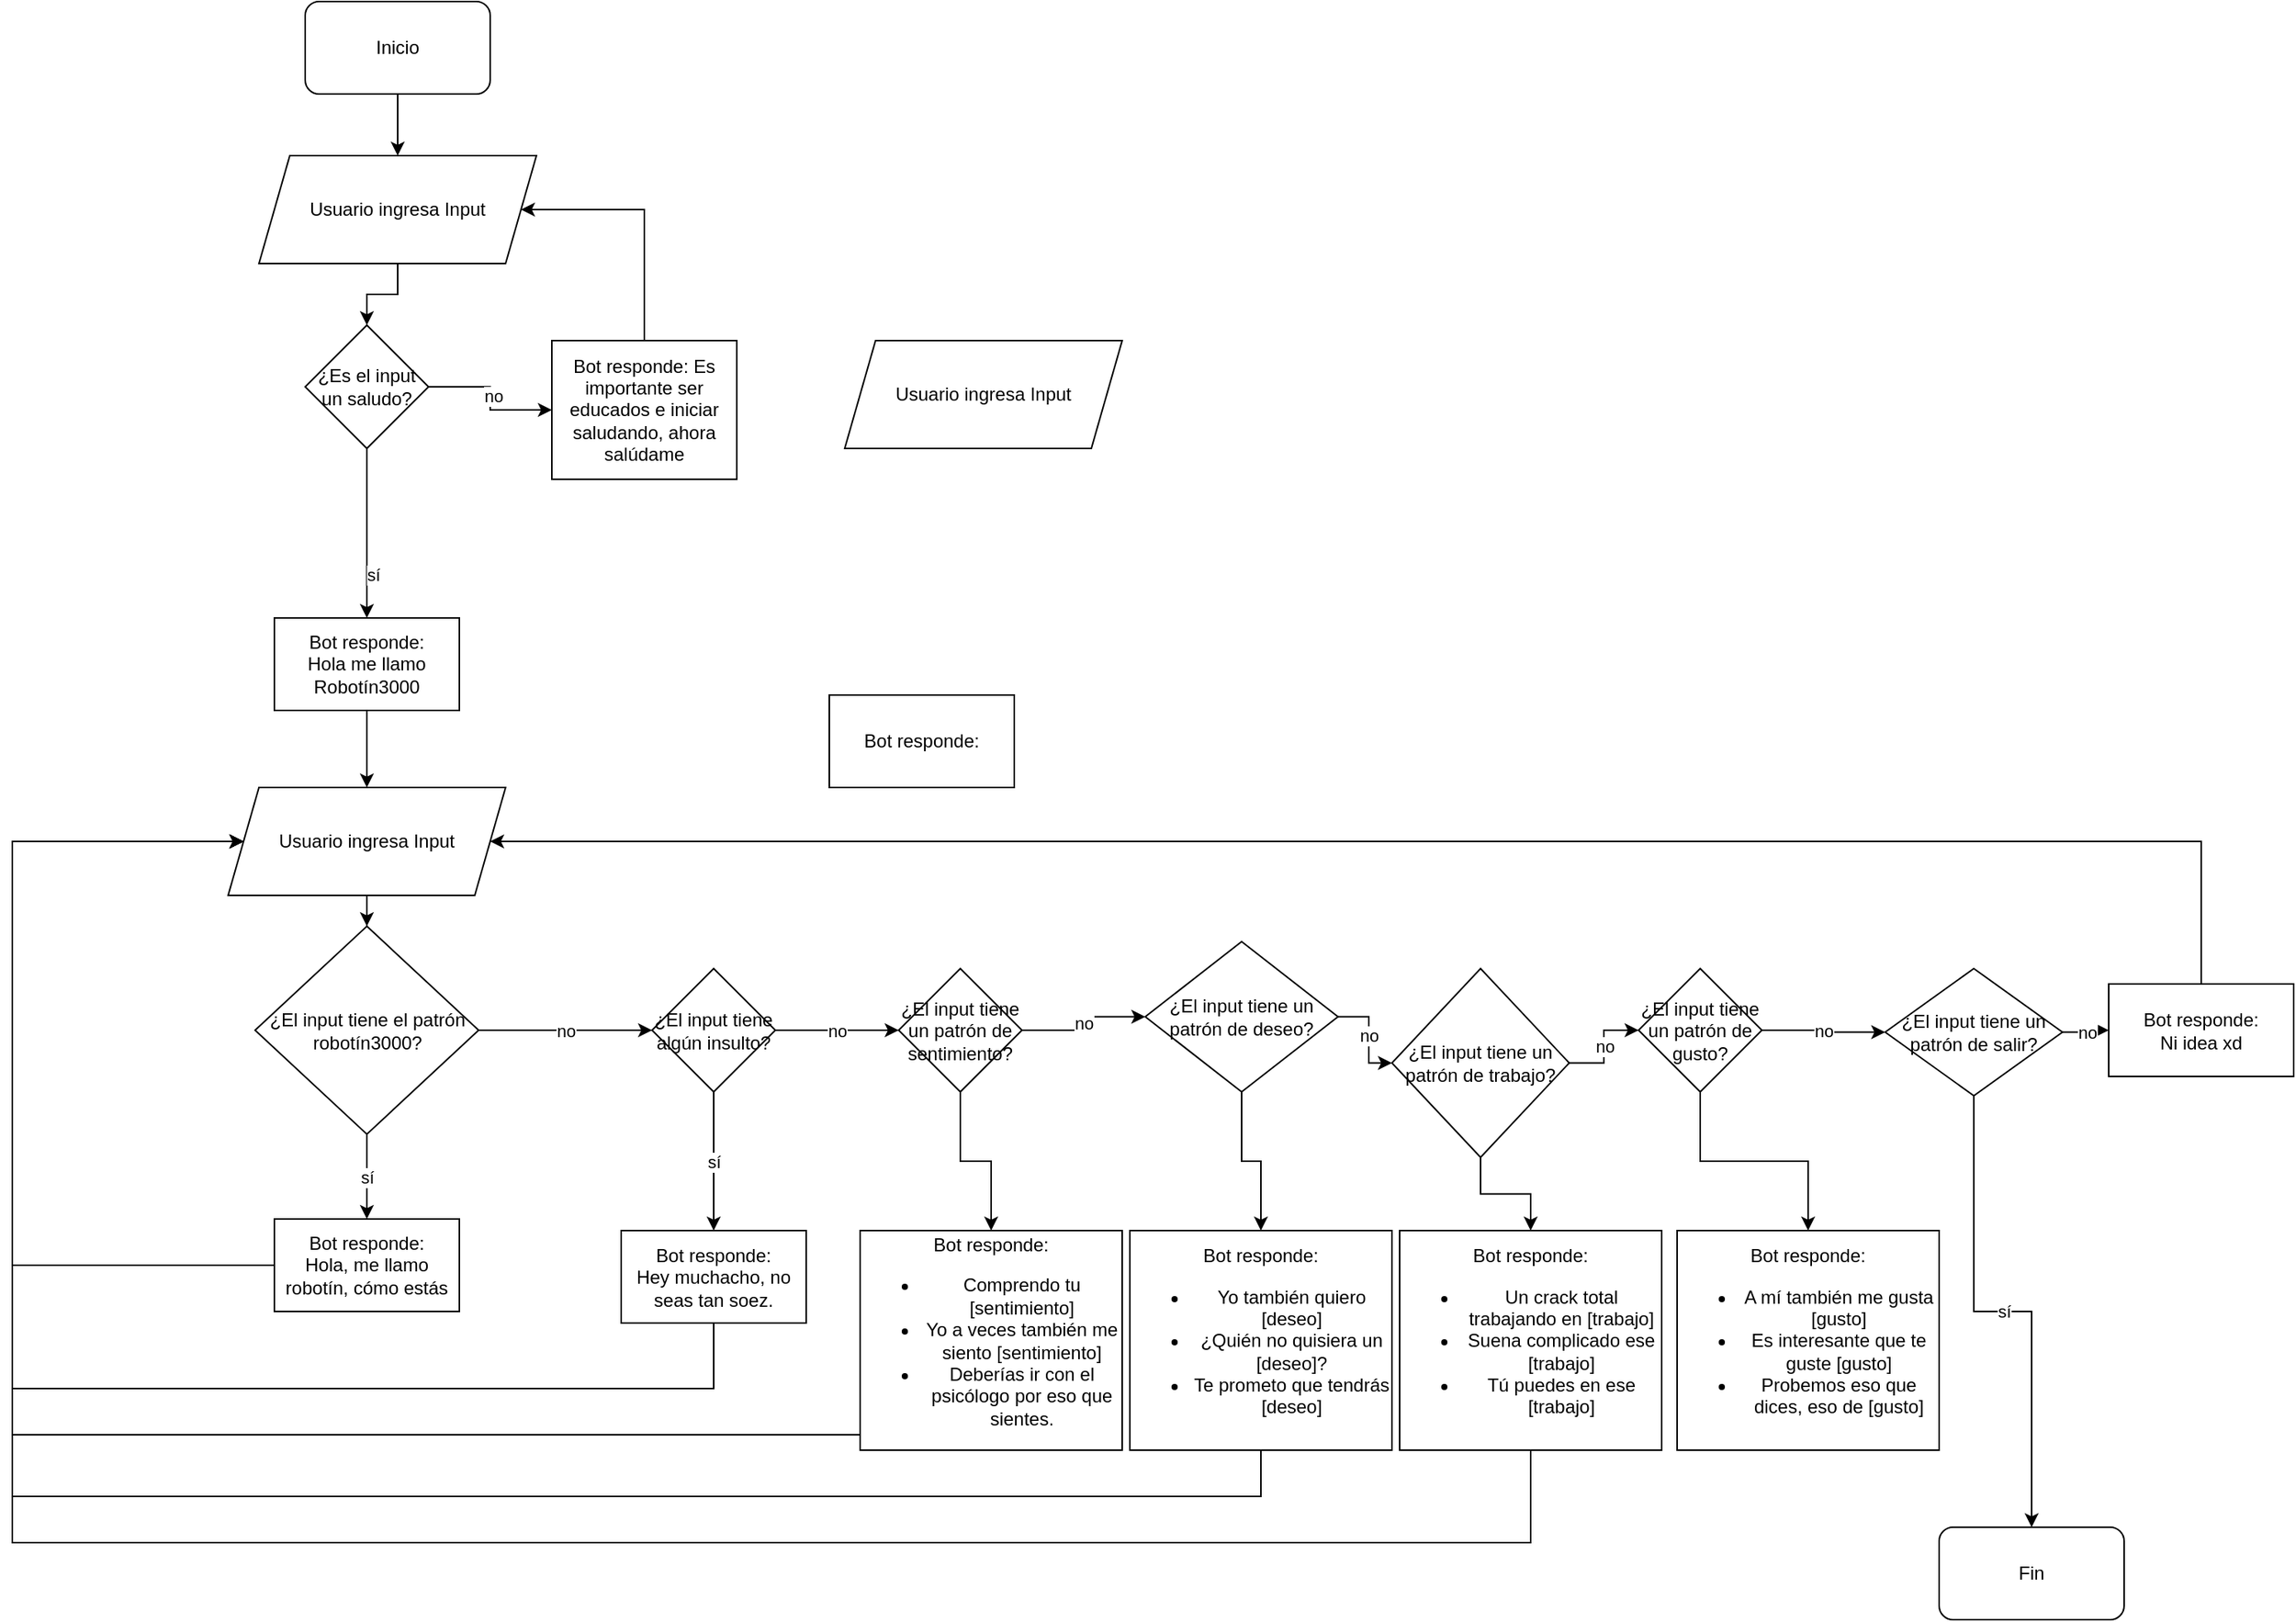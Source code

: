 <mxfile version="27.1.1">
  <diagram name="Page-1" id="y72Ek5A8odor8z7WFP3c">
    <mxGraphModel dx="3160" dy="1807" grid="1" gridSize="10" guides="1" tooltips="1" connect="1" arrows="1" fold="1" page="1" pageScale="1" pageWidth="850" pageHeight="1100" math="0" shadow="0">
      <root>
        <mxCell id="0" />
        <mxCell id="1" parent="0" />
        <mxCell id="ECuYPOleVHZlS-Z_ZuU7-5" style="edgeStyle=orthogonalEdgeStyle;rounded=0;orthogonalLoop=1;jettySize=auto;html=1;entryX=0.5;entryY=0;entryDx=0;entryDy=0;" edge="1" parent="1" source="ECuYPOleVHZlS-Z_ZuU7-1" target="ECuYPOleVHZlS-Z_ZuU7-2">
          <mxGeometry relative="1" as="geometry" />
        </mxCell>
        <mxCell id="ECuYPOleVHZlS-Z_ZuU7-1" value="Inicio" style="rounded=1;whiteSpace=wrap;html=1;" vertex="1" parent="1">
          <mxGeometry x="280" y="150" width="120" height="60" as="geometry" />
        </mxCell>
        <mxCell id="ECuYPOleVHZlS-Z_ZuU7-7" style="edgeStyle=orthogonalEdgeStyle;rounded=0;orthogonalLoop=1;jettySize=auto;html=1;entryX=0.5;entryY=0;entryDx=0;entryDy=0;" edge="1" parent="1" source="ECuYPOleVHZlS-Z_ZuU7-2" target="ECuYPOleVHZlS-Z_ZuU7-3">
          <mxGeometry relative="1" as="geometry" />
        </mxCell>
        <mxCell id="ECuYPOleVHZlS-Z_ZuU7-2" value="Usuario ingresa Input" style="shape=parallelogram;perimeter=parallelogramPerimeter;whiteSpace=wrap;html=1;fixedSize=1;" vertex="1" parent="1">
          <mxGeometry x="250" y="250" width="180" height="70" as="geometry" />
        </mxCell>
        <mxCell id="ECuYPOleVHZlS-Z_ZuU7-9" value="" style="edgeStyle=orthogonalEdgeStyle;rounded=0;orthogonalLoop=1;jettySize=auto;html=1;entryX=0.5;entryY=0;entryDx=0;entryDy=0;" edge="1" parent="1" source="ECuYPOleVHZlS-Z_ZuU7-3" target="ECuYPOleVHZlS-Z_ZuU7-10">
          <mxGeometry relative="1" as="geometry">
            <mxPoint x="320" y="520" as="targetPoint" />
          </mxGeometry>
        </mxCell>
        <mxCell id="ECuYPOleVHZlS-Z_ZuU7-15" value="sí" style="edgeLabel;html=1;align=center;verticalAlign=middle;resizable=0;points=[];" vertex="1" connectable="0" parent="ECuYPOleVHZlS-Z_ZuU7-9">
          <mxGeometry x="0.492" y="4" relative="1" as="geometry">
            <mxPoint as="offset" />
          </mxGeometry>
        </mxCell>
        <mxCell id="ECuYPOleVHZlS-Z_ZuU7-13" style="edgeStyle=orthogonalEdgeStyle;rounded=0;orthogonalLoop=1;jettySize=auto;html=1;" edge="1" parent="1" source="ECuYPOleVHZlS-Z_ZuU7-3" target="ECuYPOleVHZlS-Z_ZuU7-12">
          <mxGeometry relative="1" as="geometry" />
        </mxCell>
        <mxCell id="ECuYPOleVHZlS-Z_ZuU7-16" value="no" style="edgeLabel;html=1;align=center;verticalAlign=middle;resizable=0;points=[];" vertex="1" connectable="0" parent="ECuYPOleVHZlS-Z_ZuU7-13">
          <mxGeometry x="-0.04" y="2" relative="1" as="geometry">
            <mxPoint as="offset" />
          </mxGeometry>
        </mxCell>
        <mxCell id="ECuYPOleVHZlS-Z_ZuU7-3" value="¿Es el input un saludo?" style="rhombus;whiteSpace=wrap;html=1;" vertex="1" parent="1">
          <mxGeometry x="280" y="360" width="80" height="80" as="geometry" />
        </mxCell>
        <mxCell id="ECuYPOleVHZlS-Z_ZuU7-4" value="Usuario ingresa Input" style="shape=parallelogram;perimeter=parallelogramPerimeter;whiteSpace=wrap;html=1;fixedSize=1;" vertex="1" parent="1">
          <mxGeometry x="630" y="370" width="180" height="70" as="geometry" />
        </mxCell>
        <mxCell id="ECuYPOleVHZlS-Z_ZuU7-20" style="edgeStyle=orthogonalEdgeStyle;rounded=0;orthogonalLoop=1;jettySize=auto;html=1;entryX=0.5;entryY=0;entryDx=0;entryDy=0;" edge="1" parent="1" source="ECuYPOleVHZlS-Z_ZuU7-10" target="ECuYPOleVHZlS-Z_ZuU7-19">
          <mxGeometry relative="1" as="geometry" />
        </mxCell>
        <mxCell id="ECuYPOleVHZlS-Z_ZuU7-10" value="Bot responde:&lt;br&gt;Hola me llamo Robotín3000" style="rounded=0;whiteSpace=wrap;html=1;" vertex="1" parent="1">
          <mxGeometry x="260" y="550" width="120" height="60" as="geometry" />
        </mxCell>
        <mxCell id="ECuYPOleVHZlS-Z_ZuU7-11" value="Bot responde:" style="rounded=0;whiteSpace=wrap;html=1;" vertex="1" parent="1">
          <mxGeometry x="620" y="600" width="120" height="60" as="geometry" />
        </mxCell>
        <mxCell id="ECuYPOleVHZlS-Z_ZuU7-14" style="edgeStyle=orthogonalEdgeStyle;rounded=0;orthogonalLoop=1;jettySize=auto;html=1;entryX=1;entryY=0.5;entryDx=0;entryDy=0;" edge="1" parent="1" source="ECuYPOleVHZlS-Z_ZuU7-12" target="ECuYPOleVHZlS-Z_ZuU7-2">
          <mxGeometry relative="1" as="geometry">
            <Array as="points">
              <mxPoint x="500" y="285" />
            </Array>
          </mxGeometry>
        </mxCell>
        <mxCell id="ECuYPOleVHZlS-Z_ZuU7-12" value="Bot responde: Es importante ser educados e iniciar saludando, ahora salúdame" style="rounded=0;whiteSpace=wrap;html=1;" vertex="1" parent="1">
          <mxGeometry x="440" y="370" width="120" height="90" as="geometry" />
        </mxCell>
        <mxCell id="ECuYPOleVHZlS-Z_ZuU7-22" value="" style="edgeStyle=orthogonalEdgeStyle;rounded=0;orthogonalLoop=1;jettySize=auto;html=1;" edge="1" parent="1" source="ECuYPOleVHZlS-Z_ZuU7-19" target="ECuYPOleVHZlS-Z_ZuU7-21">
          <mxGeometry relative="1" as="geometry" />
        </mxCell>
        <mxCell id="ECuYPOleVHZlS-Z_ZuU7-19" value="Usuario ingresa Input" style="shape=parallelogram;perimeter=parallelogramPerimeter;whiteSpace=wrap;html=1;fixedSize=1;" vertex="1" parent="1">
          <mxGeometry x="230" y="660" width="180" height="70" as="geometry" />
        </mxCell>
        <mxCell id="ECuYPOleVHZlS-Z_ZuU7-24" value="sí" style="edgeStyle=orthogonalEdgeStyle;rounded=0;orthogonalLoop=1;jettySize=auto;html=1;" edge="1" parent="1" source="ECuYPOleVHZlS-Z_ZuU7-21" target="ECuYPOleVHZlS-Z_ZuU7-23">
          <mxGeometry relative="1" as="geometry" />
        </mxCell>
        <mxCell id="ECuYPOleVHZlS-Z_ZuU7-27" value="no" style="edgeStyle=orthogonalEdgeStyle;rounded=0;orthogonalLoop=1;jettySize=auto;html=1;" edge="1" parent="1" source="ECuYPOleVHZlS-Z_ZuU7-21" target="ECuYPOleVHZlS-Z_ZuU7-26">
          <mxGeometry relative="1" as="geometry" />
        </mxCell>
        <mxCell id="ECuYPOleVHZlS-Z_ZuU7-21" value="¿El input tiene el patrón robotín3000?" style="rhombus;whiteSpace=wrap;html=1;" vertex="1" parent="1">
          <mxGeometry x="247.5" y="750" width="145" height="135" as="geometry" />
        </mxCell>
        <mxCell id="ECuYPOleVHZlS-Z_ZuU7-25" style="edgeStyle=orthogonalEdgeStyle;rounded=0;orthogonalLoop=1;jettySize=auto;html=1;entryX=0;entryY=0.5;entryDx=0;entryDy=0;" edge="1" parent="1" source="ECuYPOleVHZlS-Z_ZuU7-23" target="ECuYPOleVHZlS-Z_ZuU7-19">
          <mxGeometry relative="1" as="geometry">
            <Array as="points">
              <mxPoint x="90" y="970" />
              <mxPoint x="90" y="695" />
            </Array>
          </mxGeometry>
        </mxCell>
        <mxCell id="ECuYPOleVHZlS-Z_ZuU7-23" value="Bot responde:&lt;br&gt;Hola, me llamo robotín, cómo estás" style="whiteSpace=wrap;html=1;" vertex="1" parent="1">
          <mxGeometry x="260" y="940" width="120" height="60" as="geometry" />
        </mxCell>
        <mxCell id="ECuYPOleVHZlS-Z_ZuU7-29" value="sí" style="edgeStyle=orthogonalEdgeStyle;rounded=0;orthogonalLoop=1;jettySize=auto;html=1;" edge="1" parent="1" source="ECuYPOleVHZlS-Z_ZuU7-26" target="ECuYPOleVHZlS-Z_ZuU7-28">
          <mxGeometry relative="1" as="geometry" />
        </mxCell>
        <mxCell id="ECuYPOleVHZlS-Z_ZuU7-32" value="no" style="edgeStyle=orthogonalEdgeStyle;rounded=0;orthogonalLoop=1;jettySize=auto;html=1;" edge="1" parent="1" source="ECuYPOleVHZlS-Z_ZuU7-26" target="ECuYPOleVHZlS-Z_ZuU7-31">
          <mxGeometry relative="1" as="geometry" />
        </mxCell>
        <mxCell id="ECuYPOleVHZlS-Z_ZuU7-26" value="¿El input tiene algún insulto?" style="rhombus;whiteSpace=wrap;html=1;" vertex="1" parent="1">
          <mxGeometry x="505" y="777.5" width="80" height="80" as="geometry" />
        </mxCell>
        <mxCell id="ECuYPOleVHZlS-Z_ZuU7-30" style="edgeStyle=orthogonalEdgeStyle;rounded=0;orthogonalLoop=1;jettySize=auto;html=1;entryX=0;entryY=0.5;entryDx=0;entryDy=0;" edge="1" parent="1" source="ECuYPOleVHZlS-Z_ZuU7-28" target="ECuYPOleVHZlS-Z_ZuU7-19">
          <mxGeometry relative="1" as="geometry">
            <Array as="points">
              <mxPoint x="545" y="1050" />
              <mxPoint x="90" y="1050" />
              <mxPoint x="90" y="695" />
            </Array>
          </mxGeometry>
        </mxCell>
        <mxCell id="ECuYPOleVHZlS-Z_ZuU7-28" value="&lt;div&gt;Bot responde:&lt;/div&gt;Hey muchacho, no seas tan soez." style="whiteSpace=wrap;html=1;" vertex="1" parent="1">
          <mxGeometry x="485" y="947.5" width="120" height="60" as="geometry" />
        </mxCell>
        <mxCell id="ECuYPOleVHZlS-Z_ZuU7-34" value="no" style="edgeStyle=orthogonalEdgeStyle;rounded=0;orthogonalLoop=1;jettySize=auto;html=1;" edge="1" parent="1" source="ECuYPOleVHZlS-Z_ZuU7-31" target="ECuYPOleVHZlS-Z_ZuU7-33">
          <mxGeometry relative="1" as="geometry" />
        </mxCell>
        <mxCell id="ECuYPOleVHZlS-Z_ZuU7-51" style="edgeStyle=orthogonalEdgeStyle;rounded=0;orthogonalLoop=1;jettySize=auto;html=1;entryX=0.5;entryY=0;entryDx=0;entryDy=0;" edge="1" parent="1" source="ECuYPOleVHZlS-Z_ZuU7-31" target="ECuYPOleVHZlS-Z_ZuU7-49">
          <mxGeometry relative="1" as="geometry" />
        </mxCell>
        <mxCell id="ECuYPOleVHZlS-Z_ZuU7-31" value="¿El input tiene un patrón de sentimiento?" style="rhombus;whiteSpace=wrap;html=1;" vertex="1" parent="1">
          <mxGeometry x="665" y="777.5" width="80" height="80" as="geometry" />
        </mxCell>
        <mxCell id="ECuYPOleVHZlS-Z_ZuU7-36" value="no" style="edgeStyle=orthogonalEdgeStyle;rounded=0;orthogonalLoop=1;jettySize=auto;html=1;" edge="1" parent="1" source="ECuYPOleVHZlS-Z_ZuU7-33" target="ECuYPOleVHZlS-Z_ZuU7-35">
          <mxGeometry relative="1" as="geometry" />
        </mxCell>
        <mxCell id="ECuYPOleVHZlS-Z_ZuU7-54" style="edgeStyle=orthogonalEdgeStyle;rounded=0;orthogonalLoop=1;jettySize=auto;html=1;entryX=0.5;entryY=0;entryDx=0;entryDy=0;" edge="1" parent="1" source="ECuYPOleVHZlS-Z_ZuU7-33" target="ECuYPOleVHZlS-Z_ZuU7-53">
          <mxGeometry relative="1" as="geometry" />
        </mxCell>
        <mxCell id="ECuYPOleVHZlS-Z_ZuU7-33" value="¿El input tiene un patrón de deseo?" style="rhombus;whiteSpace=wrap;html=1;" vertex="1" parent="1">
          <mxGeometry x="825" y="760" width="125" height="97.5" as="geometry" />
        </mxCell>
        <mxCell id="ECuYPOleVHZlS-Z_ZuU7-38" value="no" style="edgeStyle=orthogonalEdgeStyle;rounded=0;orthogonalLoop=1;jettySize=auto;html=1;" edge="1" parent="1" source="ECuYPOleVHZlS-Z_ZuU7-35" target="ECuYPOleVHZlS-Z_ZuU7-37">
          <mxGeometry relative="1" as="geometry" />
        </mxCell>
        <mxCell id="ECuYPOleVHZlS-Z_ZuU7-57" style="edgeStyle=orthogonalEdgeStyle;rounded=0;orthogonalLoop=1;jettySize=auto;html=1;entryX=0.5;entryY=0;entryDx=0;entryDy=0;" edge="1" parent="1" source="ECuYPOleVHZlS-Z_ZuU7-35" target="ECuYPOleVHZlS-Z_ZuU7-56">
          <mxGeometry relative="1" as="geometry" />
        </mxCell>
        <mxCell id="ECuYPOleVHZlS-Z_ZuU7-35" value="¿El input tiene un patrón de trabajo?" style="rhombus;whiteSpace=wrap;html=1;" vertex="1" parent="1">
          <mxGeometry x="985" y="777.5" width="115" height="122.5" as="geometry" />
        </mxCell>
        <mxCell id="ECuYPOleVHZlS-Z_ZuU7-40" value="no" style="edgeStyle=orthogonalEdgeStyle;rounded=0;orthogonalLoop=1;jettySize=auto;html=1;" edge="1" parent="1" source="ECuYPOleVHZlS-Z_ZuU7-37" target="ECuYPOleVHZlS-Z_ZuU7-39">
          <mxGeometry relative="1" as="geometry" />
        </mxCell>
        <mxCell id="ECuYPOleVHZlS-Z_ZuU7-60" style="edgeStyle=orthogonalEdgeStyle;rounded=0;orthogonalLoop=1;jettySize=auto;html=1;entryX=0.5;entryY=0;entryDx=0;entryDy=0;" edge="1" parent="1" source="ECuYPOleVHZlS-Z_ZuU7-37" target="ECuYPOleVHZlS-Z_ZuU7-59">
          <mxGeometry relative="1" as="geometry" />
        </mxCell>
        <mxCell id="ECuYPOleVHZlS-Z_ZuU7-37" value="¿El input tiene un patrón de gusto?" style="rhombus;whiteSpace=wrap;html=1;" vertex="1" parent="1">
          <mxGeometry x="1145" y="777.5" width="80" height="80" as="geometry" />
        </mxCell>
        <mxCell id="ECuYPOleVHZlS-Z_ZuU7-42" value="sí" style="edgeStyle=orthogonalEdgeStyle;rounded=0;orthogonalLoop=1;jettySize=auto;html=1;entryX=0.5;entryY=0;entryDx=0;entryDy=0;" edge="1" parent="1" source="ECuYPOleVHZlS-Z_ZuU7-39" target="ECuYPOleVHZlS-Z_ZuU7-41">
          <mxGeometry relative="1" as="geometry" />
        </mxCell>
        <mxCell id="ECuYPOleVHZlS-Z_ZuU7-47" value="no" style="edgeStyle=orthogonalEdgeStyle;rounded=0;orthogonalLoop=1;jettySize=auto;html=1;entryX=0;entryY=0.5;entryDx=0;entryDy=0;" edge="1" parent="1" source="ECuYPOleVHZlS-Z_ZuU7-39" target="ECuYPOleVHZlS-Z_ZuU7-46">
          <mxGeometry relative="1" as="geometry" />
        </mxCell>
        <mxCell id="ECuYPOleVHZlS-Z_ZuU7-39" value="¿El input tiene un patrón de salir?" style="rhombus;whiteSpace=wrap;html=1;" vertex="1" parent="1">
          <mxGeometry x="1305" y="777.5" width="115" height="82.5" as="geometry" />
        </mxCell>
        <mxCell id="ECuYPOleVHZlS-Z_ZuU7-41" value="Fin" style="rounded=1;whiteSpace=wrap;html=1;" vertex="1" parent="1">
          <mxGeometry x="1340" y="1140" width="120" height="60" as="geometry" />
        </mxCell>
        <mxCell id="ECuYPOleVHZlS-Z_ZuU7-48" style="edgeStyle=orthogonalEdgeStyle;rounded=0;orthogonalLoop=1;jettySize=auto;html=1;entryX=1;entryY=0.5;entryDx=0;entryDy=0;" edge="1" parent="1" source="ECuYPOleVHZlS-Z_ZuU7-46" target="ECuYPOleVHZlS-Z_ZuU7-19">
          <mxGeometry relative="1" as="geometry">
            <Array as="points">
              <mxPoint x="1510" y="695" />
            </Array>
          </mxGeometry>
        </mxCell>
        <mxCell id="ECuYPOleVHZlS-Z_ZuU7-46" value="Bot responde:&lt;br&gt;Ni idea xd" style="rounded=0;whiteSpace=wrap;html=1;" vertex="1" parent="1">
          <mxGeometry x="1450" y="787.5" width="120" height="60" as="geometry" />
        </mxCell>
        <mxCell id="ECuYPOleVHZlS-Z_ZuU7-52" style="edgeStyle=orthogonalEdgeStyle;rounded=0;orthogonalLoop=1;jettySize=auto;html=1;entryX=0;entryY=0.5;entryDx=0;entryDy=0;" edge="1" parent="1" source="ECuYPOleVHZlS-Z_ZuU7-49" target="ECuYPOleVHZlS-Z_ZuU7-19">
          <mxGeometry relative="1" as="geometry">
            <Array as="points">
              <mxPoint x="90" y="1080" />
              <mxPoint x="90" y="695" />
            </Array>
          </mxGeometry>
        </mxCell>
        <mxCell id="ECuYPOleVHZlS-Z_ZuU7-49" value="Bot responde:&lt;br&gt;&lt;ul&gt;&lt;li&gt;Comprendo tu [sentimiento]&lt;/li&gt;&lt;li&gt;Yo a veces también me siento [sentimiento]&lt;/li&gt;&lt;li&gt;Deberías ir con el psicólogo por eso que sientes.&lt;/li&gt;&lt;/ul&gt;" style="rounded=0;whiteSpace=wrap;html=1;" vertex="1" parent="1">
          <mxGeometry x="640" y="947.5" width="170" height="142.5" as="geometry" />
        </mxCell>
        <mxCell id="ECuYPOleVHZlS-Z_ZuU7-55" style="edgeStyle=orthogonalEdgeStyle;rounded=0;orthogonalLoop=1;jettySize=auto;html=1;entryX=0;entryY=0.5;entryDx=0;entryDy=0;" edge="1" parent="1" source="ECuYPOleVHZlS-Z_ZuU7-53" target="ECuYPOleVHZlS-Z_ZuU7-19">
          <mxGeometry relative="1" as="geometry">
            <Array as="points">
              <mxPoint x="900" y="1120" />
              <mxPoint x="90" y="1120" />
              <mxPoint x="90" y="695" />
            </Array>
          </mxGeometry>
        </mxCell>
        <mxCell id="ECuYPOleVHZlS-Z_ZuU7-53" value="Bot responde:&lt;br&gt;&lt;ul&gt;&lt;li&gt;Yo también quiero [deseo]&lt;/li&gt;&lt;li&gt;¿Quién no quisiera un [deseo]?&lt;/li&gt;&lt;li&gt;Te prometo que tendrás [deseo]&lt;/li&gt;&lt;/ul&gt;" style="rounded=0;whiteSpace=wrap;html=1;" vertex="1" parent="1">
          <mxGeometry x="815" y="947.5" width="170" height="142.5" as="geometry" />
        </mxCell>
        <mxCell id="ECuYPOleVHZlS-Z_ZuU7-58" style="edgeStyle=orthogonalEdgeStyle;rounded=0;orthogonalLoop=1;jettySize=auto;html=1;entryX=0;entryY=0.5;entryDx=0;entryDy=0;" edge="1" parent="1" source="ECuYPOleVHZlS-Z_ZuU7-56" target="ECuYPOleVHZlS-Z_ZuU7-19">
          <mxGeometry relative="1" as="geometry">
            <Array as="points">
              <mxPoint x="1075" y="1150" />
              <mxPoint x="90" y="1150" />
              <mxPoint x="90" y="695" />
            </Array>
          </mxGeometry>
        </mxCell>
        <mxCell id="ECuYPOleVHZlS-Z_ZuU7-56" value="Bot responde:&lt;br&gt;&lt;ul&gt;&lt;li&gt;Un crack total trabajando en [trabajo]&lt;/li&gt;&lt;li&gt;Suena complicado ese [trabajo]&lt;/li&gt;&lt;li&gt;Tú puedes en ese [trabajo]&lt;/li&gt;&lt;/ul&gt;" style="rounded=0;whiteSpace=wrap;html=1;" vertex="1" parent="1">
          <mxGeometry x="990" y="947.5" width="170" height="142.5" as="geometry" />
        </mxCell>
        <mxCell id="ECuYPOleVHZlS-Z_ZuU7-59" value="Bot responde:&lt;br&gt;&lt;ul&gt;&lt;li&gt;A mí también me gusta [gusto]&lt;/li&gt;&lt;li&gt;Es interesante que te guste [gusto]&lt;/li&gt;&lt;li&gt;Probemos eso que dices, eso de [gusto]&lt;/li&gt;&lt;/ul&gt;" style="rounded=0;whiteSpace=wrap;html=1;" vertex="1" parent="1">
          <mxGeometry x="1170" y="947.5" width="170" height="142.5" as="geometry" />
        </mxCell>
      </root>
    </mxGraphModel>
  </diagram>
</mxfile>
